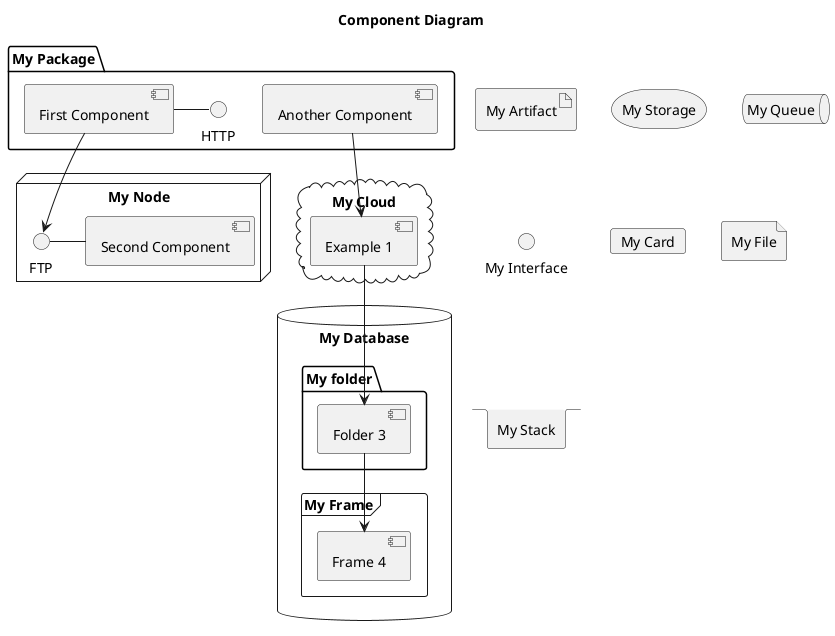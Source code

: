 @startuml

!if %variable_exists("$THEME")
title Component Diagram - $THEME theme
!else
title Component Diagram
!endif

skinparam BackgroundColor transparent

package "My Package" {
  HTTP - [First Component]
  [Another Component]
}
 
node "My Node" {
  FTP - [Second Component]
  [First Component] --> FTP
} 

cloud "My Cloud" {
  [Example 1]
}


database "My Database" {
  folder "My folder" {
	[Folder 3]
  }
  frame "My Frame" {
	[Frame 4]
  }
}

artifact "My Artifact"
storage "My Storage"
queue "My Queue"
interface "My Interface"
card "My Card"
file "My File"
stack "My Stack"

[Another Component] --> [Example 1]
[Example 1] --> [Folder 3]
[Folder 3] --> [Frame 4]

@enduml